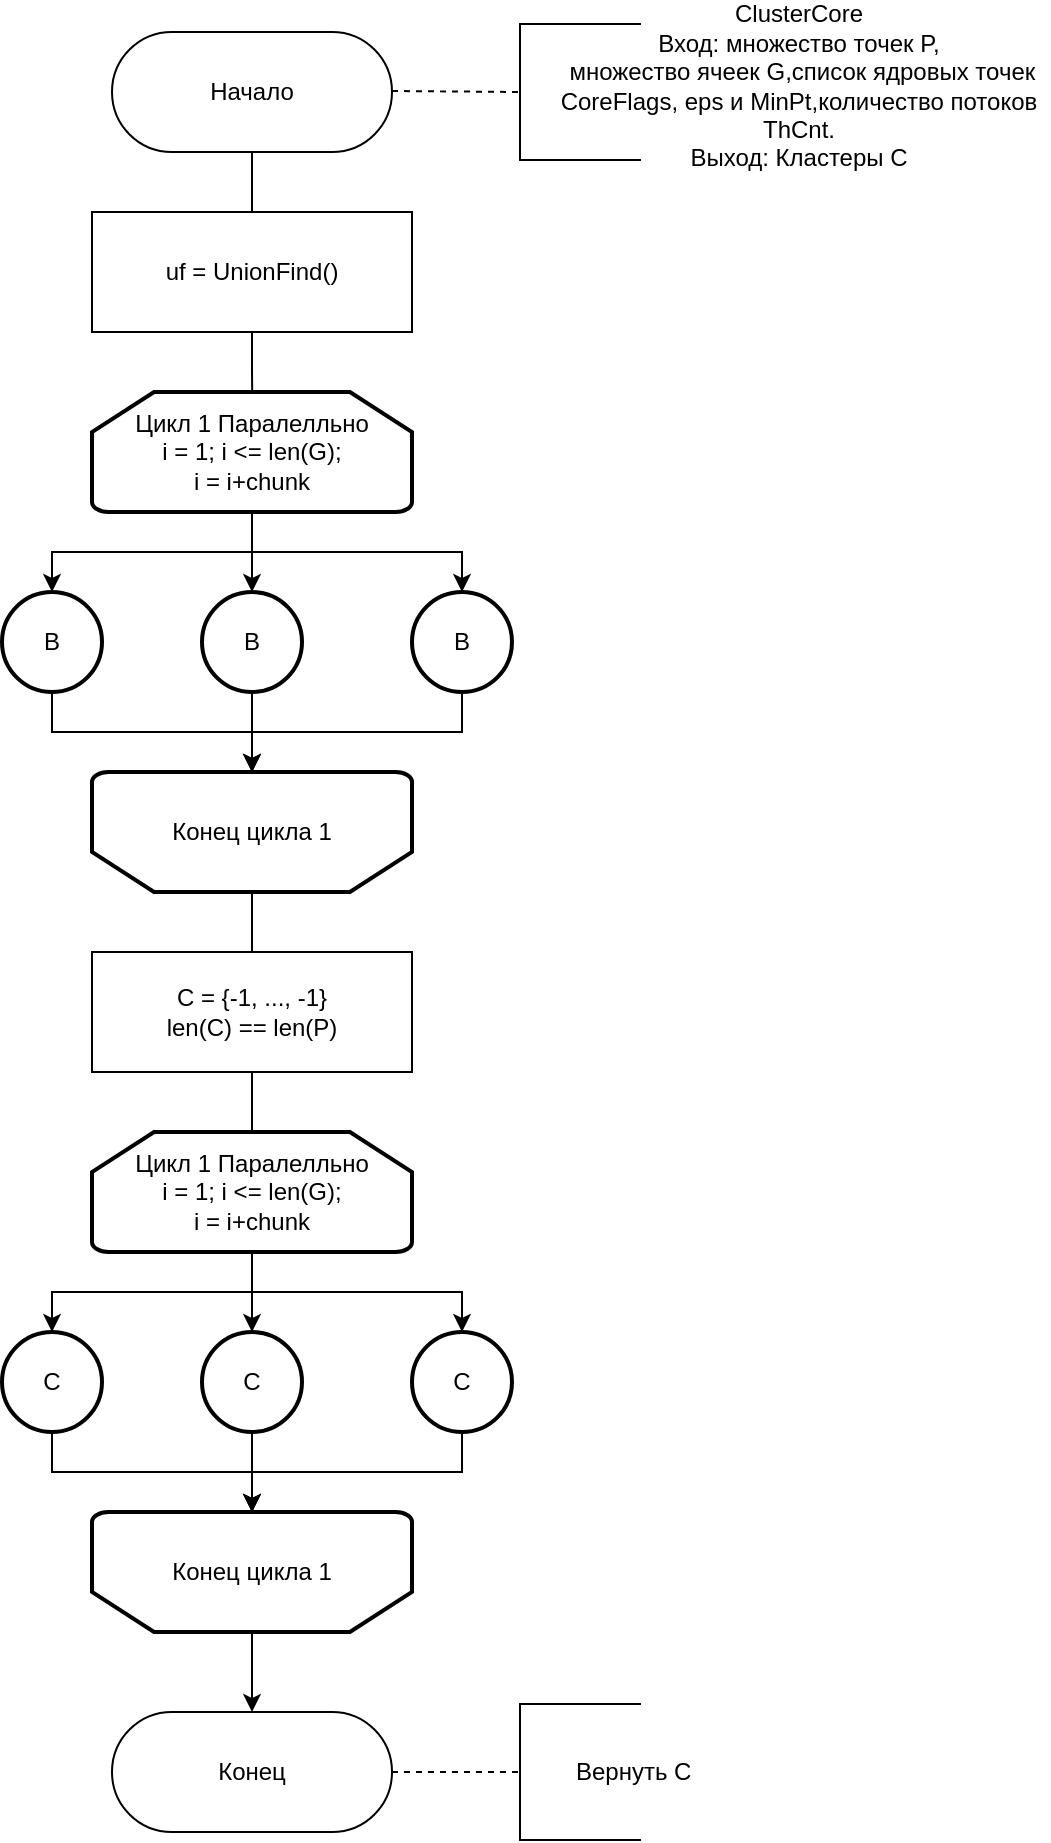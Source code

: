 <mxfile version="20.5.3" type="embed"><diagram id="PKrw68s-FcHz-RrZCr9i" name="Page-1"><mxGraphModel dx="1223" dy="911" grid="1" gridSize="10" guides="1" tooltips="1" connect="1" arrows="1" fold="1" page="1" pageScale="1" pageWidth="827" pageHeight="1169" math="0" shadow="0"><root><mxCell id="0"/><mxCell id="1" parent="0"/><mxCell id="33" value="" style="edgeStyle=orthogonalEdgeStyle;rounded=0;orthogonalLoop=1;jettySize=auto;html=1;endArrow=none;endFill=0;" parent="1" source="Gvd8Ezxa3fLg7O33Pl0G-1" target="3" edge="1"><mxGeometry relative="1" as="geometry"/></mxCell><mxCell id="Gvd8Ezxa3fLg7O33Pl0G-1" value="Начало" style="rounded=1;whiteSpace=wrap;html=1;arcSize=50;" parent="1" vertex="1"><mxGeometry x="290" y="100" width="140" height="60" as="geometry"/></mxCell><mxCell id="Gvd8Ezxa3fLg7O33Pl0G-6" value="ClusterCore&lt;br&gt;Вход: множество точек P,&lt;br&gt;&amp;nbsp;множество ячеек G,список ядровых точек CoreFlags, eps и MinPt,количество потоков ThCnt.&lt;br&gt;Выход: Кластеры C" style="text;html=1;strokeColor=none;fillColor=none;align=center;verticalAlign=middle;whiteSpace=wrap;rounded=0;" parent="1" vertex="1"><mxGeometry x="508" y="107" width="250.5" height="40" as="geometry"/></mxCell><mxCell id="Gvd8Ezxa3fLg7O33Pl0G-37" value="Конец" style="rounded=1;whiteSpace=wrap;html=1;arcSize=50;" parent="1" vertex="1"><mxGeometry x="290" y="940" width="140" height="60" as="geometry"/></mxCell><mxCell id="Gvd8Ezxa3fLg7O33Pl0G-42" value="Вернуть C" style="text;html=1;resizable=0;points=[];autosize=1;align=left;verticalAlign=top;spacingTop=-4;" parent="1" vertex="1"><mxGeometry x="520" y="960" width="80" height="20" as="geometry"/></mxCell><mxCell id="7Xwj2gsnW8v6YeENi7_U-5" value="" style="endArrow=none;dashed=1;html=1;exitX=1;exitY=0.5;exitDx=0;exitDy=0;entryX=0.5;entryY=1;entryDx=0;entryDy=0;" parent="1" source="Gvd8Ezxa3fLg7O33Pl0G-37" target="7Xwj2gsnW8v6YeENi7_U-10" edge="1"><mxGeometry width="50" height="50" relative="1" as="geometry"><mxPoint x="393.5" y="50" as="sourcePoint"/><mxPoint x="473.5" y="420" as="targetPoint"/></mxGeometry></mxCell><mxCell id="7Xwj2gsnW8v6YeENi7_U-6" value="" style="shape=partialRectangle;whiteSpace=wrap;html=1;bottom=1;right=1;left=1;top=0;fillColor=none;routingCenterX=-0.5;rotation=90;" parent="1" vertex="1"><mxGeometry x="490" y="100" width="68" height="60" as="geometry"/></mxCell><mxCell id="7Xwj2gsnW8v6YeENi7_U-9" value="" style="endArrow=none;dashed=1;html=1;entryX=0.5;entryY=1;entryDx=0;entryDy=0;" parent="1" target="7Xwj2gsnW8v6YeENi7_U-6" edge="1"><mxGeometry width="50" height="50" relative="1" as="geometry"><mxPoint x="430" y="129.5" as="sourcePoint"/><mxPoint x="470" y="130" as="targetPoint"/></mxGeometry></mxCell><mxCell id="7Xwj2gsnW8v6YeENi7_U-10" value="" style="shape=partialRectangle;whiteSpace=wrap;html=1;bottom=1;right=1;left=1;top=0;fillColor=none;routingCenterX=-0.5;rotation=90;" parent="1" vertex="1"><mxGeometry x="490" y="940" width="68" height="60" as="geometry"/></mxCell><mxCell id="34" value="" style="edgeStyle=orthogonalEdgeStyle;rounded=0;orthogonalLoop=1;jettySize=auto;html=1;endArrow=none;endFill=0;" parent="1" source="3" edge="1"><mxGeometry relative="1" as="geometry"><mxPoint x="360.1" y="280.039" as="targetPoint"/></mxGeometry></mxCell><mxCell id="3" value="uf = UnionFind()" style="rounded=0;whiteSpace=wrap;html=1;" parent="1" vertex="1"><mxGeometry x="280" y="190" width="160" height="60" as="geometry"/></mxCell><mxCell id="32" style="edgeStyle=orthogonalEdgeStyle;rounded=0;orthogonalLoop=1;jettySize=auto;html=1;entryX=0.5;entryY=0;entryDx=0;entryDy=0;endArrow=none;endFill=0;" parent="1" edge="1"><mxGeometry relative="1" as="geometry"><Array as="points"><mxPoint x="640" y="820"/><mxPoint x="640" y="270"/><mxPoint x="360" y="270"/></Array><mxPoint x="360" y="280" as="targetPoint"/></mxGeometry></mxCell><mxCell id="125" value="" style="edgeStyle=orthogonalEdgeStyle;rounded=0;orthogonalLoop=1;jettySize=auto;html=1;" parent="1" source="47" target="48" edge="1"><mxGeometry relative="1" as="geometry"/></mxCell><mxCell id="126" style="edgeStyle=orthogonalEdgeStyle;rounded=0;orthogonalLoop=1;jettySize=auto;html=1;entryX=0.5;entryY=0;entryDx=0;entryDy=0;entryPerimeter=0;" parent="1" source="47" target="119" edge="1"><mxGeometry relative="1" as="geometry"/></mxCell><mxCell id="127" style="edgeStyle=orthogonalEdgeStyle;rounded=0;orthogonalLoop=1;jettySize=auto;html=1;entryX=0.5;entryY=0;entryDx=0;entryDy=0;entryPerimeter=0;" parent="1" source="47" target="120" edge="1"><mxGeometry relative="1" as="geometry"/></mxCell><mxCell id="47" value="Цикл 1 Паралелльно&lt;br&gt;i = 1; i &amp;lt;= len(G); &lt;br&gt;i = i+chunk" style="strokeWidth=2;html=1;shape=mxgraph.flowchart.loop_limit;whiteSpace=wrap;" parent="1" vertex="1"><mxGeometry x="280" y="280" width="160" height="60" as="geometry"/></mxCell><mxCell id="79" value="" style="edgeStyle=orthogonalEdgeStyle;rounded=0;orthogonalLoop=1;jettySize=auto;html=1;" parent="1" source="77" target="Gvd8Ezxa3fLg7O33Pl0G-37" edge="1"><mxGeometry relative="1" as="geometry"/></mxCell><mxCell id="77" value="Конец цикла 1" style="strokeWidth=2;html=1;shape=mxgraph.flowchart.loop_limit;whiteSpace=wrap;flipV=1;" parent="1" vertex="1"><mxGeometry x="280" y="470" width="160" height="60" as="geometry"/></mxCell><mxCell id="128" style="edgeStyle=orthogonalEdgeStyle;rounded=0;orthogonalLoop=1;jettySize=auto;html=1;" parent="1" source="119" target="77" edge="1"><mxGeometry relative="1" as="geometry"/></mxCell><mxCell id="119" value="B" style="strokeWidth=2;html=1;shape=mxgraph.flowchart.start_2;whiteSpace=wrap;" parent="1" vertex="1"><mxGeometry x="235" y="380" width="50" height="50" as="geometry"/></mxCell><mxCell id="130" style="edgeStyle=orthogonalEdgeStyle;rounded=0;orthogonalLoop=1;jettySize=auto;html=1;entryX=0.5;entryY=1;entryDx=0;entryDy=0;entryPerimeter=0;" parent="1" source="120" target="77" edge="1"><mxGeometry relative="1" as="geometry"/></mxCell><mxCell id="120" value="B" style="strokeWidth=2;html=1;shape=mxgraph.flowchart.start_2;whiteSpace=wrap;" parent="1" vertex="1"><mxGeometry x="440" y="380" width="50" height="50" as="geometry"/></mxCell><mxCell id="129" value="" style="edgeStyle=orthogonalEdgeStyle;rounded=0;orthogonalLoop=1;jettySize=auto;html=1;" parent="1" source="48" target="77" edge="1"><mxGeometry relative="1" as="geometry"/></mxCell><mxCell id="48" value="B" style="strokeWidth=2;html=1;shape=mxgraph.flowchart.start_2;whiteSpace=wrap;" parent="1" vertex="1"><mxGeometry x="335" y="380" width="50" height="50" as="geometry"/></mxCell><mxCell id="133" value="" style="edgeStyle=orthogonalEdgeStyle;rounded=0;orthogonalLoop=1;jettySize=auto;html=1;" edge="1" parent="1" source="136" target="143"><mxGeometry relative="1" as="geometry"/></mxCell><mxCell id="134" style="edgeStyle=orthogonalEdgeStyle;rounded=0;orthogonalLoop=1;jettySize=auto;html=1;entryX=0.5;entryY=0;entryDx=0;entryDy=0;entryPerimeter=0;" edge="1" parent="1" source="136" target="139"><mxGeometry relative="1" as="geometry"/></mxCell><mxCell id="135" style="edgeStyle=orthogonalEdgeStyle;rounded=0;orthogonalLoop=1;jettySize=auto;html=1;entryX=0.5;entryY=0;entryDx=0;entryDy=0;entryPerimeter=0;" edge="1" parent="1" source="136" target="141"><mxGeometry relative="1" as="geometry"/></mxCell><mxCell id="136" value="Цикл 1 Паралелльно&lt;br&gt;i = 1; i &amp;lt;= len(G); &lt;br&gt;i = i+chunk" style="strokeWidth=2;html=1;shape=mxgraph.flowchart.loop_limit;whiteSpace=wrap;" vertex="1" parent="1"><mxGeometry x="280" y="650" width="160" height="60" as="geometry"/></mxCell><mxCell id="137" value="Конец цикла 1" style="strokeWidth=2;html=1;shape=mxgraph.flowchart.loop_limit;whiteSpace=wrap;flipV=1;" vertex="1" parent="1"><mxGeometry x="280" y="840" width="160" height="60" as="geometry"/></mxCell><mxCell id="138" style="edgeStyle=orthogonalEdgeStyle;rounded=0;orthogonalLoop=1;jettySize=auto;html=1;" edge="1" parent="1" source="139" target="137"><mxGeometry relative="1" as="geometry"/></mxCell><mxCell id="139" value="C" style="strokeWidth=2;html=1;shape=mxgraph.flowchart.start_2;whiteSpace=wrap;" vertex="1" parent="1"><mxGeometry x="235" y="750" width="50" height="50" as="geometry"/></mxCell><mxCell id="140" style="edgeStyle=orthogonalEdgeStyle;rounded=0;orthogonalLoop=1;jettySize=auto;html=1;entryX=0.5;entryY=1;entryDx=0;entryDy=0;entryPerimeter=0;" edge="1" parent="1" source="141" target="137"><mxGeometry relative="1" as="geometry"/></mxCell><mxCell id="141" value="C" style="strokeWidth=2;html=1;shape=mxgraph.flowchart.start_2;whiteSpace=wrap;" vertex="1" parent="1"><mxGeometry x="440" y="750" width="50" height="50" as="geometry"/></mxCell><mxCell id="142" value="" style="edgeStyle=orthogonalEdgeStyle;rounded=0;orthogonalLoop=1;jettySize=auto;html=1;" edge="1" parent="1" source="143" target="137"><mxGeometry relative="1" as="geometry"/></mxCell><mxCell id="143" value="C" style="strokeWidth=2;html=1;shape=mxgraph.flowchart.start_2;whiteSpace=wrap;" vertex="1" parent="1"><mxGeometry x="335" y="750" width="50" height="50" as="geometry"/></mxCell><mxCell id="144" value="C = {-1, ..., -1}&lt;br&gt;len(C) == len(P)" style="rounded=0;whiteSpace=wrap;html=1;" vertex="1" parent="1"><mxGeometry x="280" y="560" width="160" height="60" as="geometry"/></mxCell></root></mxGraphModel></diagram></mxfile>